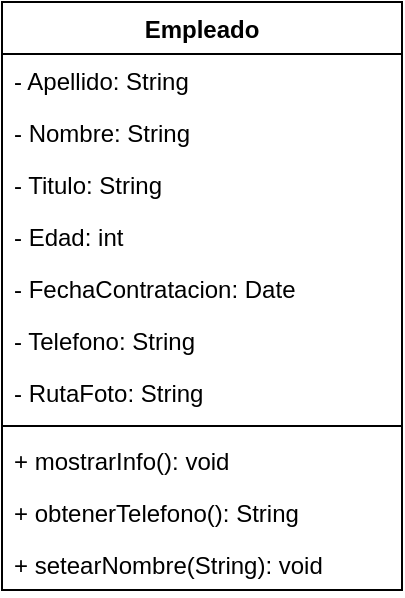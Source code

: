 <mxfile version="14.7.6" type="github">
  <diagram id="L2pS60P28wHIID3ESnN6" name="Page-1">
    <mxGraphModel dx="361" dy="444" grid="1" gridSize="10" guides="1" tooltips="1" connect="1" arrows="1" fold="1" page="1" pageScale="1" pageWidth="827" pageHeight="1169" math="0" shadow="0">
      <root>
        <mxCell id="0" />
        <mxCell id="1" parent="0" />
        <mxCell id="eM3_FGUqUSJaobXOcxr2-1" value="Empleado" style="swimlane;fontStyle=1;align=center;verticalAlign=top;childLayout=stackLayout;horizontal=1;startSize=26;horizontalStack=0;resizeParent=1;resizeParentMax=0;resizeLast=0;collapsible=1;marginBottom=0;" vertex="1" parent="1">
          <mxGeometry x="80" y="40" width="200" height="294" as="geometry" />
        </mxCell>
        <mxCell id="eM3_FGUqUSJaobXOcxr2-2" value="- Apellido: String" style="text;strokeColor=none;fillColor=none;align=left;verticalAlign=top;spacingLeft=4;spacingRight=4;overflow=hidden;rotatable=0;points=[[0,0.5],[1,0.5]];portConstraint=eastwest;" vertex="1" parent="eM3_FGUqUSJaobXOcxr2-1">
          <mxGeometry y="26" width="200" height="26" as="geometry" />
        </mxCell>
        <mxCell id="eM3_FGUqUSJaobXOcxr2-8" value="- Nombre: String" style="text;strokeColor=none;fillColor=none;align=left;verticalAlign=top;spacingLeft=4;spacingRight=4;overflow=hidden;rotatable=0;points=[[0,0.5],[1,0.5]];portConstraint=eastwest;" vertex="1" parent="eM3_FGUqUSJaobXOcxr2-1">
          <mxGeometry y="52" width="200" height="26" as="geometry" />
        </mxCell>
        <mxCell id="eM3_FGUqUSJaobXOcxr2-9" value="- Titulo: String" style="text;strokeColor=none;fillColor=none;align=left;verticalAlign=top;spacingLeft=4;spacingRight=4;overflow=hidden;rotatable=0;points=[[0,0.5],[1,0.5]];portConstraint=eastwest;" vertex="1" parent="eM3_FGUqUSJaobXOcxr2-1">
          <mxGeometry y="78" width="200" height="26" as="geometry" />
        </mxCell>
        <mxCell id="eM3_FGUqUSJaobXOcxr2-11" value="- Edad: int" style="text;strokeColor=none;fillColor=none;align=left;verticalAlign=top;spacingLeft=4;spacingRight=4;overflow=hidden;rotatable=0;points=[[0,0.5],[1,0.5]];portConstraint=eastwest;" vertex="1" parent="eM3_FGUqUSJaobXOcxr2-1">
          <mxGeometry y="104" width="200" height="26" as="geometry" />
        </mxCell>
        <mxCell id="eM3_FGUqUSJaobXOcxr2-10" value="- FechaContratacion: Date" style="text;strokeColor=none;fillColor=none;align=left;verticalAlign=top;spacingLeft=4;spacingRight=4;overflow=hidden;rotatable=0;points=[[0,0.5],[1,0.5]];portConstraint=eastwest;" vertex="1" parent="eM3_FGUqUSJaobXOcxr2-1">
          <mxGeometry y="130" width="200" height="26" as="geometry" />
        </mxCell>
        <mxCell id="eM3_FGUqUSJaobXOcxr2-16" value="- Telefono: String" style="text;strokeColor=none;fillColor=none;align=left;verticalAlign=top;spacingLeft=4;spacingRight=4;overflow=hidden;rotatable=0;points=[[0,0.5],[1,0.5]];portConstraint=eastwest;" vertex="1" parent="eM3_FGUqUSJaobXOcxr2-1">
          <mxGeometry y="156" width="200" height="26" as="geometry" />
        </mxCell>
        <mxCell id="eM3_FGUqUSJaobXOcxr2-17" value="- RutaFoto: String" style="text;strokeColor=none;fillColor=none;align=left;verticalAlign=top;spacingLeft=4;spacingRight=4;overflow=hidden;rotatable=0;points=[[0,0.5],[1,0.5]];portConstraint=eastwest;" vertex="1" parent="eM3_FGUqUSJaobXOcxr2-1">
          <mxGeometry y="182" width="200" height="26" as="geometry" />
        </mxCell>
        <mxCell id="eM3_FGUqUSJaobXOcxr2-3" value="" style="line;strokeWidth=1;fillColor=none;align=left;verticalAlign=middle;spacingTop=-1;spacingLeft=3;spacingRight=3;rotatable=0;labelPosition=right;points=[];portConstraint=eastwest;" vertex="1" parent="eM3_FGUqUSJaobXOcxr2-1">
          <mxGeometry y="208" width="200" height="8" as="geometry" />
        </mxCell>
        <mxCell id="eM3_FGUqUSJaobXOcxr2-19" value="+ mostrarInfo(): void" style="text;strokeColor=none;fillColor=none;align=left;verticalAlign=top;spacingLeft=4;spacingRight=4;overflow=hidden;rotatable=0;points=[[0,0.5],[1,0.5]];portConstraint=eastwest;" vertex="1" parent="eM3_FGUqUSJaobXOcxr2-1">
          <mxGeometry y="216" width="200" height="26" as="geometry" />
        </mxCell>
        <mxCell id="eM3_FGUqUSJaobXOcxr2-4" value="+ obtenerTelefono(): String" style="text;strokeColor=none;fillColor=none;align=left;verticalAlign=top;spacingLeft=4;spacingRight=4;overflow=hidden;rotatable=0;points=[[0,0.5],[1,0.5]];portConstraint=eastwest;" vertex="1" parent="eM3_FGUqUSJaobXOcxr2-1">
          <mxGeometry y="242" width="200" height="26" as="geometry" />
        </mxCell>
        <mxCell id="eM3_FGUqUSJaobXOcxr2-18" value="+ setearNombre(String): void" style="text;strokeColor=none;fillColor=none;align=left;verticalAlign=top;spacingLeft=4;spacingRight=4;overflow=hidden;rotatable=0;points=[[0,0.5],[1,0.5]];portConstraint=eastwest;" vertex="1" parent="eM3_FGUqUSJaobXOcxr2-1">
          <mxGeometry y="268" width="200" height="26" as="geometry" />
        </mxCell>
      </root>
    </mxGraphModel>
  </diagram>
</mxfile>
